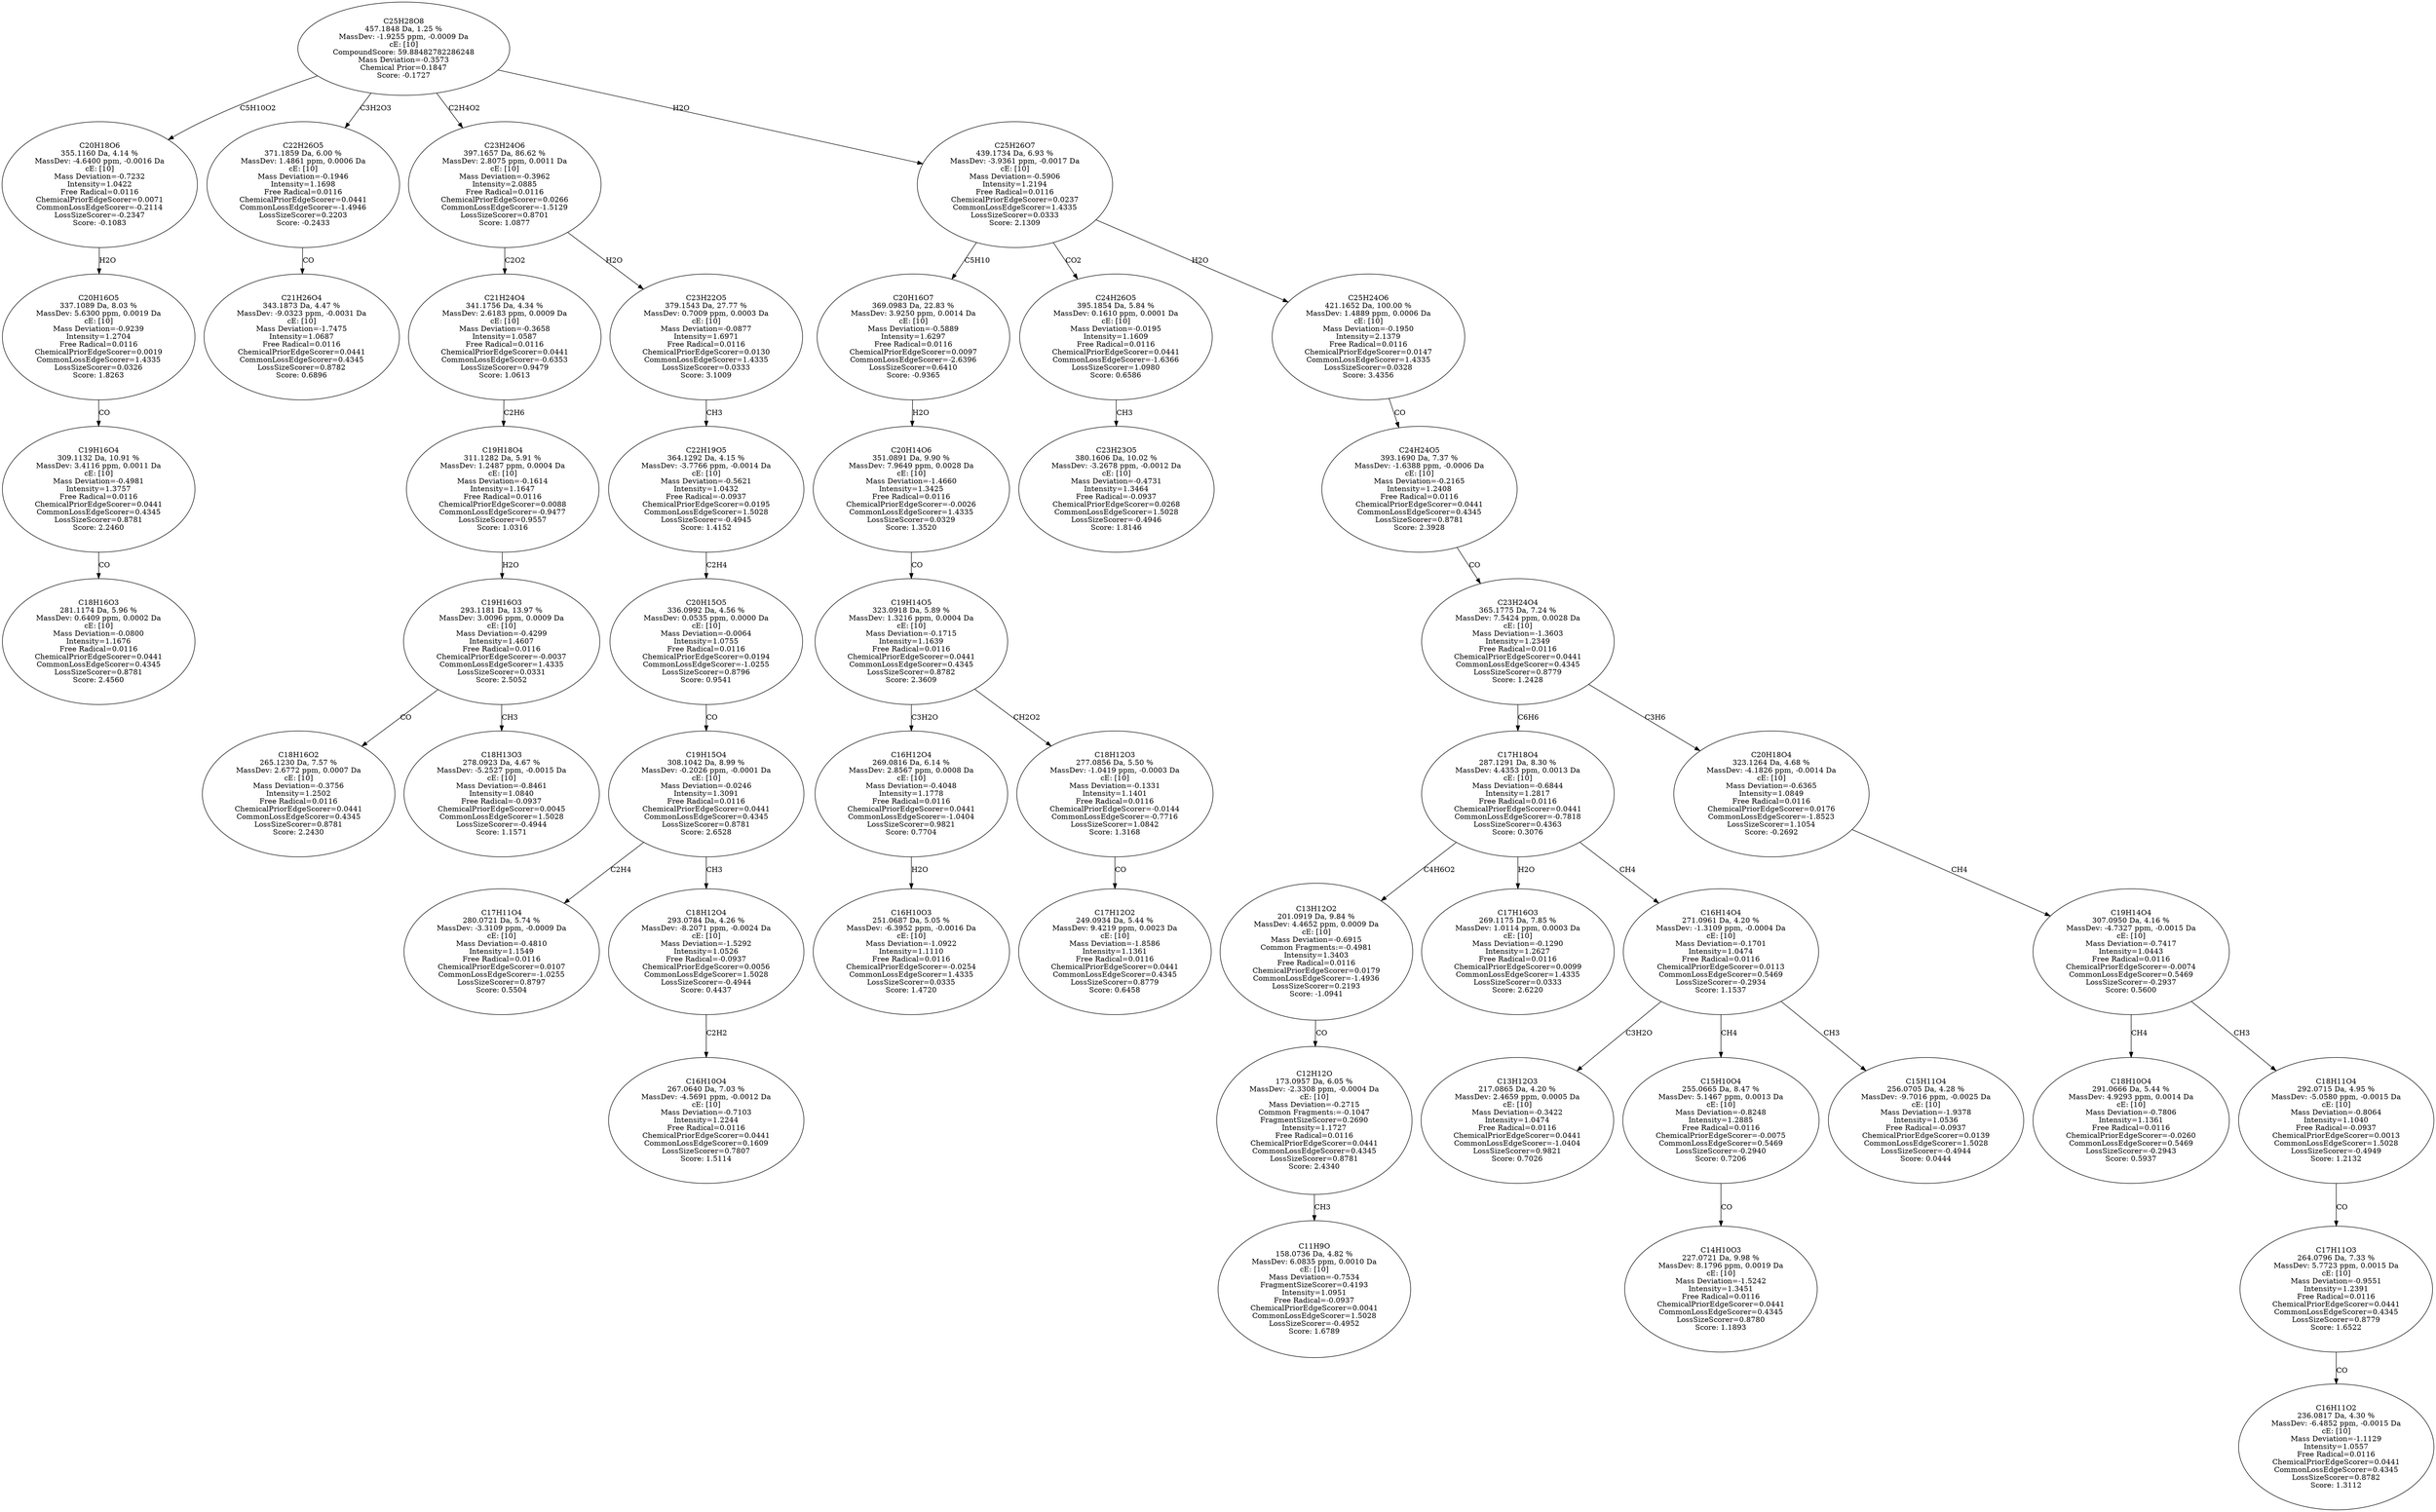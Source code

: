 strict digraph {
v1 [label="C18H16O3\n281.1174 Da, 5.96 %\nMassDev: 0.6409 ppm, 0.0002 Da\ncE: [10]\nMass Deviation=-0.0800\nIntensity=1.1676\nFree Radical=0.0116\nChemicalPriorEdgeScorer=0.0441\nCommonLossEdgeScorer=0.4345\nLossSizeScorer=0.8781\nScore: 2.4560"];
v2 [label="C19H16O4\n309.1132 Da, 10.91 %\nMassDev: 3.4116 ppm, 0.0011 Da\ncE: [10]\nMass Deviation=-0.4981\nIntensity=1.3757\nFree Radical=0.0116\nChemicalPriorEdgeScorer=0.0441\nCommonLossEdgeScorer=0.4345\nLossSizeScorer=0.8781\nScore: 2.2460"];
v3 [label="C20H16O5\n337.1089 Da, 8.03 %\nMassDev: 5.6300 ppm, 0.0019 Da\ncE: [10]\nMass Deviation=-0.9239\nIntensity=1.2704\nFree Radical=0.0116\nChemicalPriorEdgeScorer=0.0019\nCommonLossEdgeScorer=1.4335\nLossSizeScorer=0.0326\nScore: 1.8263"];
v4 [label="C20H18O6\n355.1160 Da, 4.14 %\nMassDev: -4.6400 ppm, -0.0016 Da\ncE: [10]\nMass Deviation=-0.7232\nIntensity=1.0422\nFree Radical=0.0116\nChemicalPriorEdgeScorer=0.0071\nCommonLossEdgeScorer=-0.2114\nLossSizeScorer=-0.2347\nScore: -0.1083"];
v5 [label="C21H26O4\n343.1873 Da, 4.47 %\nMassDev: -9.0323 ppm, -0.0031 Da\ncE: [10]\nMass Deviation=-1.7475\nIntensity=1.0687\nFree Radical=0.0116\nChemicalPriorEdgeScorer=0.0441\nCommonLossEdgeScorer=0.4345\nLossSizeScorer=0.8782\nScore: 0.6896"];
v6 [label="C22H26O5\n371.1859 Da, 6.00 %\nMassDev: 1.4861 ppm, 0.0006 Da\ncE: [10]\nMass Deviation=-0.1946\nIntensity=1.1698\nFree Radical=0.0116\nChemicalPriorEdgeScorer=0.0441\nCommonLossEdgeScorer=-1.4946\nLossSizeScorer=0.2203\nScore: -0.2433"];
v7 [label="C18H16O2\n265.1230 Da, 7.57 %\nMassDev: 2.6772 ppm, 0.0007 Da\ncE: [10]\nMass Deviation=-0.3756\nIntensity=1.2502\nFree Radical=0.0116\nChemicalPriorEdgeScorer=0.0441\nCommonLossEdgeScorer=0.4345\nLossSizeScorer=0.8781\nScore: 2.2430"];
v8 [label="C18H13O3\n278.0923 Da, 4.67 %\nMassDev: -5.2527 ppm, -0.0015 Da\ncE: [10]\nMass Deviation=-0.8461\nIntensity=1.0840\nFree Radical=-0.0937\nChemicalPriorEdgeScorer=0.0045\nCommonLossEdgeScorer=1.5028\nLossSizeScorer=-0.4944\nScore: 1.1571"];
v9 [label="C19H16O3\n293.1181 Da, 13.97 %\nMassDev: 3.0096 ppm, 0.0009 Da\ncE: [10]\nMass Deviation=-0.4299\nIntensity=1.4607\nFree Radical=0.0116\nChemicalPriorEdgeScorer=-0.0037\nCommonLossEdgeScorer=1.4335\nLossSizeScorer=0.0331\nScore: 2.5052"];
v10 [label="C19H18O4\n311.1282 Da, 5.91 %\nMassDev: 1.2487 ppm, 0.0004 Da\ncE: [10]\nMass Deviation=-0.1614\nIntensity=1.1647\nFree Radical=0.0116\nChemicalPriorEdgeScorer=0.0088\nCommonLossEdgeScorer=-0.9477\nLossSizeScorer=0.9557\nScore: 1.0316"];
v11 [label="C21H24O4\n341.1756 Da, 4.34 %\nMassDev: 2.6183 ppm, 0.0009 Da\ncE: [10]\nMass Deviation=-0.3658\nIntensity=1.0587\nFree Radical=0.0116\nChemicalPriorEdgeScorer=0.0441\nCommonLossEdgeScorer=-0.6353\nLossSizeScorer=0.9479\nScore: 1.0613"];
v12 [label="C17H11O4\n280.0721 Da, 5.74 %\nMassDev: -3.3109 ppm, -0.0009 Da\ncE: [10]\nMass Deviation=-0.4810\nIntensity=1.1549\nFree Radical=0.0116\nChemicalPriorEdgeScorer=0.0107\nCommonLossEdgeScorer=-1.0255\nLossSizeScorer=0.8797\nScore: 0.5504"];
v13 [label="C16H10O4\n267.0640 Da, 7.03 %\nMassDev: -4.5691 ppm, -0.0012 Da\ncE: [10]\nMass Deviation=-0.7103\nIntensity=1.2244\nFree Radical=0.0116\nChemicalPriorEdgeScorer=0.0441\nCommonLossEdgeScorer=0.1609\nLossSizeScorer=0.7807\nScore: 1.5114"];
v14 [label="C18H12O4\n293.0784 Da, 4.26 %\nMassDev: -8.2071 ppm, -0.0024 Da\ncE: [10]\nMass Deviation=-1.5292\nIntensity=1.0526\nFree Radical=-0.0937\nChemicalPriorEdgeScorer=0.0056\nCommonLossEdgeScorer=1.5028\nLossSizeScorer=-0.4944\nScore: 0.4437"];
v15 [label="C19H15O4\n308.1042 Da, 8.99 %\nMassDev: -0.2026 ppm, -0.0001 Da\ncE: [10]\nMass Deviation=-0.0246\nIntensity=1.3091\nFree Radical=0.0116\nChemicalPriorEdgeScorer=0.0441\nCommonLossEdgeScorer=0.4345\nLossSizeScorer=0.8781\nScore: 2.6528"];
v16 [label="C20H15O5\n336.0992 Da, 4.56 %\nMassDev: 0.0535 ppm, 0.0000 Da\ncE: [10]\nMass Deviation=-0.0064\nIntensity=1.0755\nFree Radical=0.0116\nChemicalPriorEdgeScorer=0.0194\nCommonLossEdgeScorer=-1.0255\nLossSizeScorer=0.8796\nScore: 0.9541"];
v17 [label="C22H19O5\n364.1292 Da, 4.15 %\nMassDev: -3.7766 ppm, -0.0014 Da\ncE: [10]\nMass Deviation=-0.5621\nIntensity=1.0432\nFree Radical=-0.0937\nChemicalPriorEdgeScorer=0.0195\nCommonLossEdgeScorer=1.5028\nLossSizeScorer=-0.4945\nScore: 1.4152"];
v18 [label="C23H22O5\n379.1543 Da, 27.77 %\nMassDev: 0.7009 ppm, 0.0003 Da\ncE: [10]\nMass Deviation=-0.0877\nIntensity=1.6971\nFree Radical=0.0116\nChemicalPriorEdgeScorer=0.0130\nCommonLossEdgeScorer=1.4335\nLossSizeScorer=0.0333\nScore: 3.1009"];
v19 [label="C23H24O6\n397.1657 Da, 86.62 %\nMassDev: 2.8075 ppm, 0.0011 Da\ncE: [10]\nMass Deviation=-0.3962\nIntensity=2.0885\nFree Radical=0.0116\nChemicalPriorEdgeScorer=0.0266\nCommonLossEdgeScorer=-1.5129\nLossSizeScorer=0.8701\nScore: 1.0877"];
v20 [label="C16H10O3\n251.0687 Da, 5.05 %\nMassDev: -6.3952 ppm, -0.0016 Da\ncE: [10]\nMass Deviation=-1.0922\nIntensity=1.1110\nFree Radical=0.0116\nChemicalPriorEdgeScorer=-0.0254\nCommonLossEdgeScorer=1.4335\nLossSizeScorer=0.0335\nScore: 1.4720"];
v21 [label="C16H12O4\n269.0816 Da, 6.14 %\nMassDev: 2.8567 ppm, 0.0008 Da\ncE: [10]\nMass Deviation=-0.4048\nIntensity=1.1778\nFree Radical=0.0116\nChemicalPriorEdgeScorer=0.0441\nCommonLossEdgeScorer=-1.0404\nLossSizeScorer=0.9821\nScore: 0.7704"];
v22 [label="C17H12O2\n249.0934 Da, 5.44 %\nMassDev: 9.4219 ppm, 0.0023 Da\ncE: [10]\nMass Deviation=-1.8586\nIntensity=1.1361\nFree Radical=0.0116\nChemicalPriorEdgeScorer=0.0441\nCommonLossEdgeScorer=0.4345\nLossSizeScorer=0.8779\nScore: 0.6458"];
v23 [label="C18H12O3\n277.0856 Da, 5.50 %\nMassDev: -1.0419 ppm, -0.0003 Da\ncE: [10]\nMass Deviation=-0.1331\nIntensity=1.1401\nFree Radical=0.0116\nChemicalPriorEdgeScorer=-0.0144\nCommonLossEdgeScorer=-0.7716\nLossSizeScorer=1.0842\nScore: 1.3168"];
v24 [label="C19H14O5\n323.0918 Da, 5.89 %\nMassDev: 1.3216 ppm, 0.0004 Da\ncE: [10]\nMass Deviation=-0.1715\nIntensity=1.1639\nFree Radical=0.0116\nChemicalPriorEdgeScorer=0.0441\nCommonLossEdgeScorer=0.4345\nLossSizeScorer=0.8782\nScore: 2.3609"];
v25 [label="C20H14O6\n351.0891 Da, 9.90 %\nMassDev: 7.9649 ppm, 0.0028 Da\ncE: [10]\nMass Deviation=-1.4660\nIntensity=1.3425\nFree Radical=0.0116\nChemicalPriorEdgeScorer=-0.0026\nCommonLossEdgeScorer=1.4335\nLossSizeScorer=0.0329\nScore: 1.3520"];
v26 [label="C20H16O7\n369.0983 Da, 22.83 %\nMassDev: 3.9250 ppm, 0.0014 Da\ncE: [10]\nMass Deviation=-0.5889\nIntensity=1.6297\nFree Radical=0.0116\nChemicalPriorEdgeScorer=0.0097\nCommonLossEdgeScorer=-2.6396\nLossSizeScorer=0.6410\nScore: -0.9365"];
v27 [label="C23H23O5\n380.1606 Da, 10.02 %\nMassDev: -3.2678 ppm, -0.0012 Da\ncE: [10]\nMass Deviation=-0.4731\nIntensity=1.3464\nFree Radical=-0.0937\nChemicalPriorEdgeScorer=0.0268\nCommonLossEdgeScorer=1.5028\nLossSizeScorer=-0.4946\nScore: 1.8146"];
v28 [label="C24H26O5\n395.1854 Da, 5.84 %\nMassDev: 0.1610 ppm, 0.0001 Da\ncE: [10]\nMass Deviation=-0.0195\nIntensity=1.1609\nFree Radical=0.0116\nChemicalPriorEdgeScorer=0.0441\nCommonLossEdgeScorer=-1.6366\nLossSizeScorer=1.0980\nScore: 0.6586"];
v29 [label="C11H9O\n158.0736 Da, 4.82 %\nMassDev: 6.0835 ppm, 0.0010 Da\ncE: [10]\nMass Deviation=-0.7534\nFragmentSizeScorer=0.4193\nIntensity=1.0951\nFree Radical=-0.0937\nChemicalPriorEdgeScorer=0.0041\nCommonLossEdgeScorer=1.5028\nLossSizeScorer=-0.4952\nScore: 1.6789"];
v30 [label="C12H12O\n173.0957 Da, 6.05 %\nMassDev: -2.3308 ppm, -0.0004 Da\ncE: [10]\nMass Deviation=-0.2715\nCommon Fragments:=-0.1047\nFragmentSizeScorer=0.2690\nIntensity=1.1727\nFree Radical=0.0116\nChemicalPriorEdgeScorer=0.0441\nCommonLossEdgeScorer=0.4345\nLossSizeScorer=0.8781\nScore: 2.4340"];
v31 [label="C13H12O2\n201.0919 Da, 9.84 %\nMassDev: 4.4652 ppm, 0.0009 Da\ncE: [10]\nMass Deviation=-0.6915\nCommon Fragments:=-0.4981\nIntensity=1.3403\nFree Radical=0.0116\nChemicalPriorEdgeScorer=0.0179\nCommonLossEdgeScorer=-1.4936\nLossSizeScorer=0.2193\nScore: -1.0941"];
v32 [label="C17H16O3\n269.1175 Da, 7.85 %\nMassDev: 1.0114 ppm, 0.0003 Da\ncE: [10]\nMass Deviation=-0.1290\nIntensity=1.2627\nFree Radical=0.0116\nChemicalPriorEdgeScorer=0.0099\nCommonLossEdgeScorer=1.4335\nLossSizeScorer=0.0333\nScore: 2.6220"];
v33 [label="C13H12O3\n217.0865 Da, 4.20 %\nMassDev: 2.4659 ppm, 0.0005 Da\ncE: [10]\nMass Deviation=-0.3422\nIntensity=1.0474\nFree Radical=0.0116\nChemicalPriorEdgeScorer=0.0441\nCommonLossEdgeScorer=-1.0404\nLossSizeScorer=0.9821\nScore: 0.7026"];
v34 [label="C14H10O3\n227.0721 Da, 9.98 %\nMassDev: 8.1796 ppm, 0.0019 Da\ncE: [10]\nMass Deviation=-1.5242\nIntensity=1.3451\nFree Radical=0.0116\nChemicalPriorEdgeScorer=0.0441\nCommonLossEdgeScorer=0.4345\nLossSizeScorer=0.8780\nScore: 1.1893"];
v35 [label="C15H10O4\n255.0665 Da, 8.47 %\nMassDev: 5.1467 ppm, 0.0013 Da\ncE: [10]\nMass Deviation=-0.8248\nIntensity=1.2885\nFree Radical=0.0116\nChemicalPriorEdgeScorer=-0.0075\nCommonLossEdgeScorer=0.5469\nLossSizeScorer=-0.2940\nScore: 0.7206"];
v36 [label="C15H11O4\n256.0705 Da, 4.28 %\nMassDev: -9.7016 ppm, -0.0025 Da\ncE: [10]\nMass Deviation=-1.9378\nIntensity=1.0536\nFree Radical=-0.0937\nChemicalPriorEdgeScorer=0.0139\nCommonLossEdgeScorer=1.5028\nLossSizeScorer=-0.4944\nScore: 0.0444"];
v37 [label="C16H14O4\n271.0961 Da, 4.20 %\nMassDev: -1.3109 ppm, -0.0004 Da\ncE: [10]\nMass Deviation=-0.1701\nIntensity=1.0474\nFree Radical=0.0116\nChemicalPriorEdgeScorer=0.0113\nCommonLossEdgeScorer=0.5469\nLossSizeScorer=-0.2934\nScore: 1.1537"];
v38 [label="C17H18O4\n287.1291 Da, 8.30 %\nMassDev: 4.4353 ppm, 0.0013 Da\ncE: [10]\nMass Deviation=-0.6844\nIntensity=1.2817\nFree Radical=0.0116\nChemicalPriorEdgeScorer=0.0441\nCommonLossEdgeScorer=-0.7818\nLossSizeScorer=0.4363\nScore: 0.3076"];
v39 [label="C18H10O4\n291.0666 Da, 5.44 %\nMassDev: 4.9293 ppm, 0.0014 Da\ncE: [10]\nMass Deviation=-0.7806\nIntensity=1.1361\nFree Radical=0.0116\nChemicalPriorEdgeScorer=-0.0260\nCommonLossEdgeScorer=0.5469\nLossSizeScorer=-0.2943\nScore: 0.5937"];
v40 [label="C16H11O2\n236.0817 Da, 4.30 %\nMassDev: -6.4852 ppm, -0.0015 Da\ncE: [10]\nMass Deviation=-1.1129\nIntensity=1.0557\nFree Radical=0.0116\nChemicalPriorEdgeScorer=0.0441\nCommonLossEdgeScorer=0.4345\nLossSizeScorer=0.8782\nScore: 1.3112"];
v41 [label="C17H11O3\n264.0796 Da, 7.33 %\nMassDev: 5.7723 ppm, 0.0015 Da\ncE: [10]\nMass Deviation=-0.9551\nIntensity=1.2391\nFree Radical=0.0116\nChemicalPriorEdgeScorer=0.0441\nCommonLossEdgeScorer=0.4345\nLossSizeScorer=0.8779\nScore: 1.6522"];
v42 [label="C18H11O4\n292.0715 Da, 4.95 %\nMassDev: -5.0580 ppm, -0.0015 Da\ncE: [10]\nMass Deviation=-0.8064\nIntensity=1.1040\nFree Radical=-0.0937\nChemicalPriorEdgeScorer=0.0013\nCommonLossEdgeScorer=1.5028\nLossSizeScorer=-0.4949\nScore: 1.2132"];
v43 [label="C19H14O4\n307.0950 Da, 4.16 %\nMassDev: -4.7327 ppm, -0.0015 Da\ncE: [10]\nMass Deviation=-0.7417\nIntensity=1.0443\nFree Radical=0.0116\nChemicalPriorEdgeScorer=-0.0074\nCommonLossEdgeScorer=0.5469\nLossSizeScorer=-0.2937\nScore: 0.5600"];
v44 [label="C20H18O4\n323.1264 Da, 4.68 %\nMassDev: -4.1826 ppm, -0.0014 Da\ncE: [10]\nMass Deviation=-0.6365\nIntensity=1.0849\nFree Radical=0.0116\nChemicalPriorEdgeScorer=0.0176\nCommonLossEdgeScorer=-1.8523\nLossSizeScorer=1.1054\nScore: -0.2692"];
v45 [label="C23H24O4\n365.1775 Da, 7.24 %\nMassDev: 7.5424 ppm, 0.0028 Da\ncE: [10]\nMass Deviation=-1.3603\nIntensity=1.2349\nFree Radical=0.0116\nChemicalPriorEdgeScorer=0.0441\nCommonLossEdgeScorer=0.4345\nLossSizeScorer=0.8779\nScore: 1.2428"];
v46 [label="C24H24O5\n393.1690 Da, 7.37 %\nMassDev: -1.6388 ppm, -0.0006 Da\ncE: [10]\nMass Deviation=-0.2165\nIntensity=1.2408\nFree Radical=0.0116\nChemicalPriorEdgeScorer=0.0441\nCommonLossEdgeScorer=0.4345\nLossSizeScorer=0.8781\nScore: 2.3928"];
v47 [label="C25H24O6\n421.1652 Da, 100.00 %\nMassDev: 1.4889 ppm, 0.0006 Da\ncE: [10]\nMass Deviation=-0.1950\nIntensity=2.1379\nFree Radical=0.0116\nChemicalPriorEdgeScorer=0.0147\nCommonLossEdgeScorer=1.4335\nLossSizeScorer=0.0328\nScore: 3.4356"];
v48 [label="C25H26O7\n439.1734 Da, 6.93 %\nMassDev: -3.9361 ppm, -0.0017 Da\ncE: [10]\nMass Deviation=-0.5906\nIntensity=1.2194\nFree Radical=0.0116\nChemicalPriorEdgeScorer=0.0237\nCommonLossEdgeScorer=1.4335\nLossSizeScorer=0.0333\nScore: 2.1309"];
v49 [label="C25H28O8\n457.1848 Da, 1.25 %\nMassDev: -1.9255 ppm, -0.0009 Da\ncE: [10]\nCompoundScore: 59.88482782286248\nMass Deviation=-0.3573\nChemical Prior=0.1847\nScore: -0.1727"];
v2 -> v1 [label="CO"];
v3 -> v2 [label="CO"];
v4 -> v3 [label="H2O"];
v49 -> v4 [label="C5H10O2"];
v6 -> v5 [label="CO"];
v49 -> v6 [label="C3H2O3"];
v9 -> v7 [label="CO"];
v9 -> v8 [label="CH3"];
v10 -> v9 [label="H2O"];
v11 -> v10 [label="C2H6"];
v19 -> v11 [label="C2O2"];
v15 -> v12 [label="C2H4"];
v14 -> v13 [label="C2H2"];
v15 -> v14 [label="CH3"];
v16 -> v15 [label="CO"];
v17 -> v16 [label="C2H4"];
v18 -> v17 [label="CH3"];
v19 -> v18 [label="H2O"];
v49 -> v19 [label="C2H4O2"];
v21 -> v20 [label="H2O"];
v24 -> v21 [label="C3H2O"];
v23 -> v22 [label="CO"];
v24 -> v23 [label="CH2O2"];
v25 -> v24 [label="CO"];
v26 -> v25 [label="H2O"];
v48 -> v26 [label="C5H10"];
v28 -> v27 [label="CH3"];
v48 -> v28 [label="CO2"];
v30 -> v29 [label="CH3"];
v31 -> v30 [label="CO"];
v38 -> v31 [label="C4H6O2"];
v38 -> v32 [label="H2O"];
v37 -> v33 [label="C3H2O"];
v35 -> v34 [label="CO"];
v37 -> v35 [label="CH4"];
v37 -> v36 [label="CH3"];
v38 -> v37 [label="CH4"];
v45 -> v38 [label="C6H6"];
v43 -> v39 [label="CH4"];
v41 -> v40 [label="CO"];
v42 -> v41 [label="CO"];
v43 -> v42 [label="CH3"];
v44 -> v43 [label="CH4"];
v45 -> v44 [label="C3H6"];
v46 -> v45 [label="CO"];
v47 -> v46 [label="CO"];
v48 -> v47 [label="H2O"];
v49 -> v48 [label="H2O"];
}